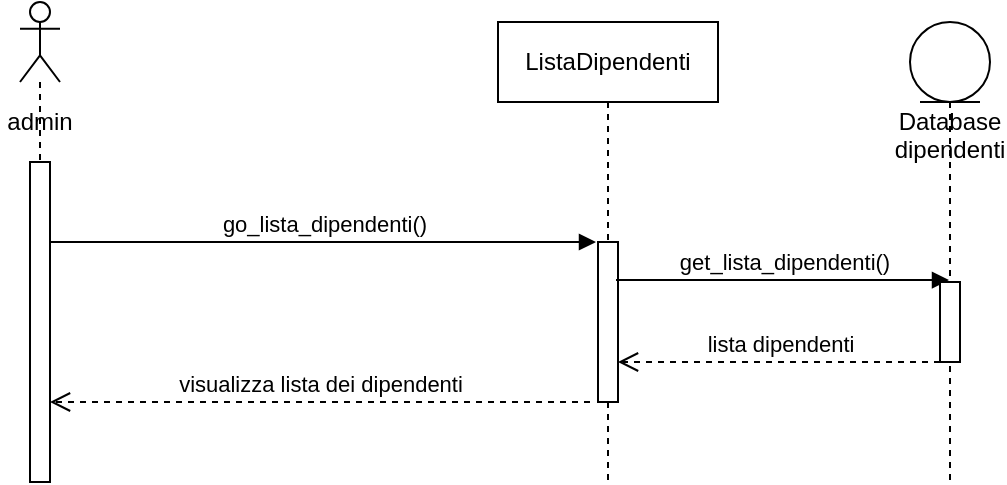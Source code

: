 <mxfile version="14.6.13" type="device"><diagram id="GK1h7sk5QjdVPmefiEpv" name="Page-1"><mxGraphModel dx="946" dy="598" grid="1" gridSize="10" guides="1" tooltips="1" connect="1" arrows="1" fold="1" page="1" pageScale="1" pageWidth="827" pageHeight="1169" math="0" shadow="0"><root><mxCell id="0"/><mxCell id="1" parent="0"/><mxCell id="OlXNqYFOP-_Ax52KHpg3-1" value="" style="shape=umlLifeline;participant=umlActor;perimeter=lifelinePerimeter;whiteSpace=wrap;html=1;container=1;collapsible=0;recursiveResize=0;verticalAlign=top;spacingTop=36;outlineConnect=0;" parent="1" vertex="1"><mxGeometry x="65" y="40" width="20" height="90" as="geometry"/></mxCell><mxCell id="OlXNqYFOP-_Ax52KHpg3-2" value="" style="html=1;points=[];perimeter=orthogonalPerimeter;" parent="1" vertex="1"><mxGeometry x="70" y="120" width="10" height="160" as="geometry"/></mxCell><mxCell id="OlXNqYFOP-_Ax52KHpg3-3" value="admin" style="text;html=1;strokeColor=none;fillColor=none;align=center;verticalAlign=middle;whiteSpace=wrap;rounded=0;" parent="1" vertex="1"><mxGeometry x="55" y="90" width="40" height="20" as="geometry"/></mxCell><mxCell id="OlXNqYFOP-_Ax52KHpg3-4" value="&lt;div&gt;ListaDipendenti&lt;/div&gt;" style="shape=umlLifeline;perimeter=lifelinePerimeter;whiteSpace=wrap;html=1;container=1;collapsible=0;recursiveResize=0;outlineConnect=0;" parent="1" vertex="1"><mxGeometry x="304" y="50" width="110" height="230" as="geometry"/></mxCell><mxCell id="OlXNqYFOP-_Ax52KHpg3-5" value="" style="html=1;points=[];perimeter=orthogonalPerimeter;" parent="OlXNqYFOP-_Ax52KHpg3-4" vertex="1"><mxGeometry x="50" y="110" width="10" height="80" as="geometry"/></mxCell><mxCell id="OlXNqYFOP-_Ax52KHpg3-7" value="go_lista_dipendenti()" style="html=1;verticalAlign=bottom;endArrow=block;" parent="1" edge="1"><mxGeometry width="80" relative="1" as="geometry"><mxPoint x="80" y="160" as="sourcePoint"/><mxPoint x="353" y="160" as="targetPoint"/></mxGeometry></mxCell><mxCell id="OlXNqYFOP-_Ax52KHpg3-8" value="visualizza lista dei dipendenti" style="html=1;verticalAlign=bottom;endArrow=open;dashed=1;endSize=8;" parent="1" edge="1"><mxGeometry relative="1" as="geometry"><mxPoint x="350" y="240" as="sourcePoint"/><mxPoint x="80" y="240" as="targetPoint"/></mxGeometry></mxCell><mxCell id="8Hd9UgbYQxiDUZXa9cuR-1" value="Database dipendenti" style="shape=umlLifeline;participant=umlEntity;perimeter=lifelinePerimeter;whiteSpace=wrap;html=1;container=1;collapsible=0;recursiveResize=0;verticalAlign=top;spacingTop=36;outlineConnect=0;" vertex="1" parent="1"><mxGeometry x="510" y="50" width="40" height="230" as="geometry"/></mxCell><mxCell id="8Hd9UgbYQxiDUZXa9cuR-2" value="get_lista_dipendenti()" style="html=1;verticalAlign=bottom;endArrow=block;exitX=0.9;exitY=0.238;exitDx=0;exitDy=0;exitPerimeter=0;" edge="1" parent="1" source="OlXNqYFOP-_Ax52KHpg3-5" target="8Hd9UgbYQxiDUZXa9cuR-1"><mxGeometry width="80" relative="1" as="geometry"><mxPoint x="370" y="180" as="sourcePoint"/><mxPoint x="454" y="180" as="targetPoint"/></mxGeometry></mxCell><mxCell id="8Hd9UgbYQxiDUZXa9cuR-3" value="" style="html=1;points=[];perimeter=orthogonalPerimeter;" vertex="1" parent="1"><mxGeometry x="525" y="180" width="10" height="40" as="geometry"/></mxCell><mxCell id="8Hd9UgbYQxiDUZXa9cuR-4" value="lista dipendenti" style="html=1;verticalAlign=bottom;endArrow=open;dashed=1;endSize=8;entryX=1;entryY=0.75;entryDx=0;entryDy=0;entryPerimeter=0;" edge="1" parent="1" target="OlXNqYFOP-_Ax52KHpg3-5"><mxGeometry relative="1" as="geometry"><mxPoint x="525" y="220" as="sourcePoint"/><mxPoint x="445" y="220" as="targetPoint"/></mxGeometry></mxCell></root></mxGraphModel></diagram></mxfile>